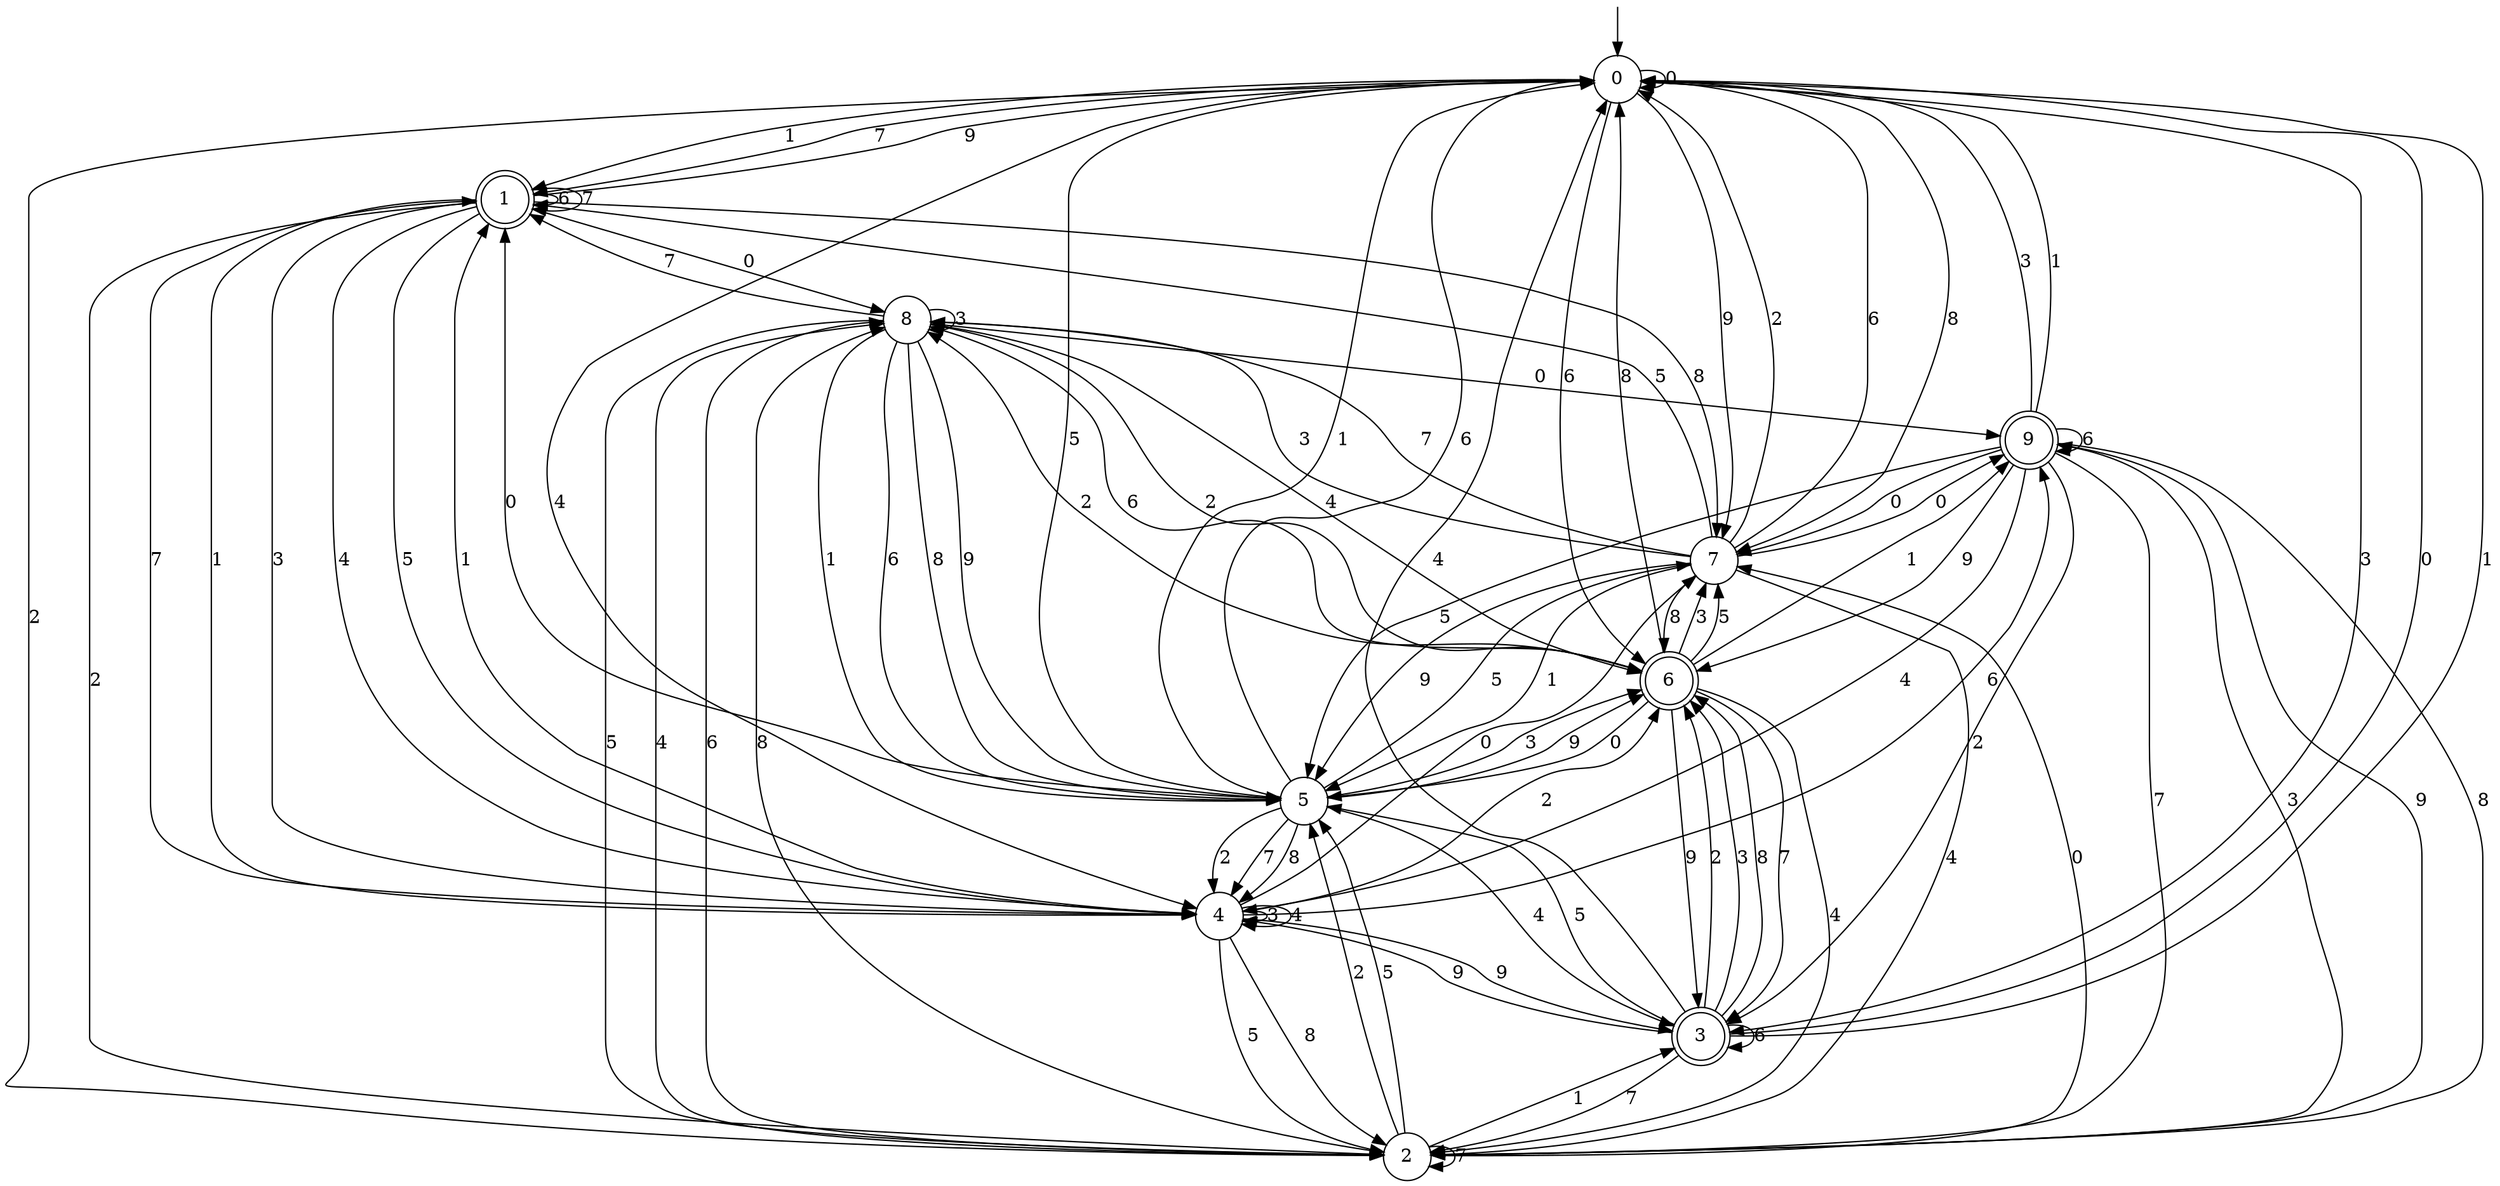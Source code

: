 digraph g {

	s0 [shape="circle" label="0"];
	s1 [shape="doublecircle" label="1"];
	s2 [shape="circle" label="2"];
	s3 [shape="doublecircle" label="3"];
	s4 [shape="circle" label="4"];
	s5 [shape="circle" label="5"];
	s6 [shape="doublecircle" label="6"];
	s7 [shape="circle" label="7"];
	s8 [shape="circle" label="8"];
	s9 [shape="doublecircle" label="9"];
	s0 -> s0 [label="0"];
	s0 -> s1 [label="1"];
	s0 -> s2 [label="2"];
	s0 -> s3 [label="3"];
	s0 -> s4 [label="4"];
	s0 -> s5 [label="5"];
	s0 -> s6 [label="6"];
	s0 -> s1 [label="7"];
	s0 -> s7 [label="8"];
	s0 -> s7 [label="9"];
	s1 -> s8 [label="0"];
	s1 -> s4 [label="1"];
	s1 -> s2 [label="2"];
	s1 -> s4 [label="3"];
	s1 -> s4 [label="4"];
	s1 -> s4 [label="5"];
	s1 -> s1 [label="6"];
	s1 -> s1 [label="7"];
	s1 -> s7 [label="8"];
	s1 -> s0 [label="9"];
	s2 -> s7 [label="0"];
	s2 -> s3 [label="1"];
	s2 -> s5 [label="2"];
	s2 -> s9 [label="3"];
	s2 -> s8 [label="4"];
	s2 -> s5 [label="5"];
	s2 -> s8 [label="6"];
	s2 -> s2 [label="7"];
	s2 -> s8 [label="8"];
	s2 -> s9 [label="9"];
	s3 -> s0 [label="0"];
	s3 -> s0 [label="1"];
	s3 -> s6 [label="2"];
	s3 -> s6 [label="3"];
	s3 -> s0 [label="4"];
	s3 -> s5 [label="5"];
	s3 -> s3 [label="6"];
	s3 -> s2 [label="7"];
	s3 -> s6 [label="8"];
	s3 -> s4 [label="9"];
	s4 -> s7 [label="0"];
	s4 -> s1 [label="1"];
	s4 -> s6 [label="2"];
	s4 -> s4 [label="3"];
	s4 -> s4 [label="4"];
	s4 -> s2 [label="5"];
	s4 -> s9 [label="6"];
	s4 -> s1 [label="7"];
	s4 -> s2 [label="8"];
	s4 -> s3 [label="9"];
	s5 -> s1 [label="0"];
	s5 -> s0 [label="1"];
	s5 -> s4 [label="2"];
	s5 -> s6 [label="3"];
	s5 -> s3 [label="4"];
	s5 -> s7 [label="5"];
	s5 -> s0 [label="6"];
	s5 -> s4 [label="7"];
	s5 -> s4 [label="8"];
	s5 -> s6 [label="9"];
	s6 -> s5 [label="0"];
	s6 -> s9 [label="1"];
	s6 -> s8 [label="2"];
	s6 -> s7 [label="3"];
	s6 -> s2 [label="4"];
	s6 -> s7 [label="5"];
	s6 -> s8 [label="6"];
	s6 -> s3 [label="7"];
	s6 -> s0 [label="8"];
	s6 -> s3 [label="9"];
	s7 -> s9 [label="0"];
	s7 -> s5 [label="1"];
	s7 -> s0 [label="2"];
	s7 -> s8 [label="3"];
	s7 -> s2 [label="4"];
	s7 -> s1 [label="5"];
	s7 -> s0 [label="6"];
	s7 -> s8 [label="7"];
	s7 -> s6 [label="8"];
	s7 -> s5 [label="9"];
	s8 -> s9 [label="0"];
	s8 -> s5 [label="1"];
	s8 -> s6 [label="2"];
	s8 -> s8 [label="3"];
	s8 -> s6 [label="4"];
	s8 -> s2 [label="5"];
	s8 -> s5 [label="6"];
	s8 -> s1 [label="7"];
	s8 -> s5 [label="8"];
	s8 -> s5 [label="9"];
	s9 -> s7 [label="0"];
	s9 -> s0 [label="1"];
	s9 -> s3 [label="2"];
	s9 -> s0 [label="3"];
	s9 -> s4 [label="4"];
	s9 -> s5 [label="5"];
	s9 -> s9 [label="6"];
	s9 -> s2 [label="7"];
	s9 -> s2 [label="8"];
	s9 -> s6 [label="9"];

__start0 [label="" shape="none" width="0" height="0"];
__start0 -> s0;

}
